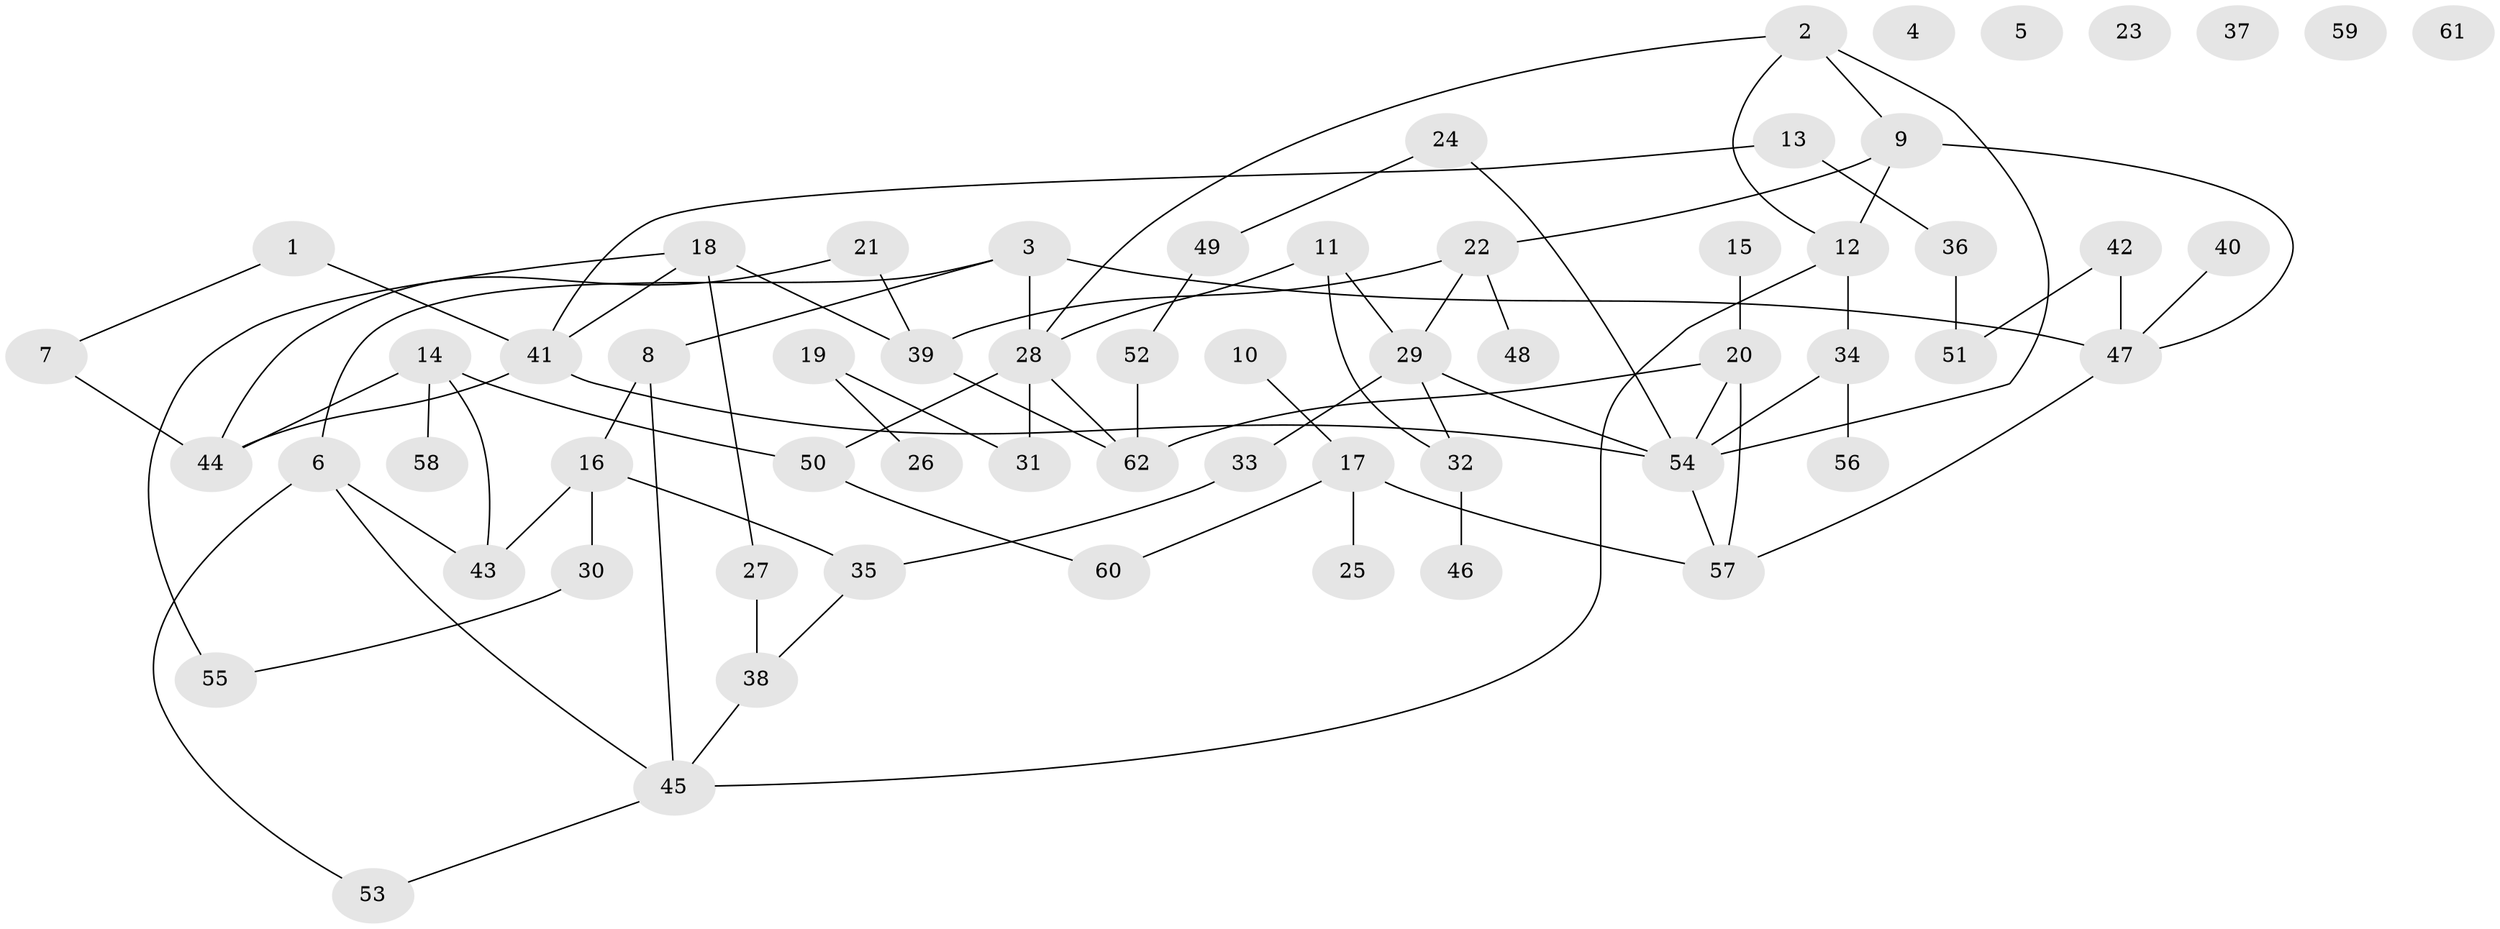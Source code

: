 // Generated by graph-tools (version 1.1) at 2025/49/03/09/25 03:49:09]
// undirected, 62 vertices, 81 edges
graph export_dot {
graph [start="1"]
  node [color=gray90,style=filled];
  1;
  2;
  3;
  4;
  5;
  6;
  7;
  8;
  9;
  10;
  11;
  12;
  13;
  14;
  15;
  16;
  17;
  18;
  19;
  20;
  21;
  22;
  23;
  24;
  25;
  26;
  27;
  28;
  29;
  30;
  31;
  32;
  33;
  34;
  35;
  36;
  37;
  38;
  39;
  40;
  41;
  42;
  43;
  44;
  45;
  46;
  47;
  48;
  49;
  50;
  51;
  52;
  53;
  54;
  55;
  56;
  57;
  58;
  59;
  60;
  61;
  62;
  1 -- 7;
  1 -- 41;
  2 -- 9;
  2 -- 12;
  2 -- 28;
  2 -- 54;
  3 -- 6;
  3 -- 8;
  3 -- 28;
  3 -- 47;
  6 -- 43;
  6 -- 45;
  6 -- 53;
  7 -- 44;
  8 -- 16;
  8 -- 45;
  9 -- 12;
  9 -- 22;
  9 -- 47;
  10 -- 17;
  11 -- 28;
  11 -- 29;
  11 -- 32;
  12 -- 34;
  12 -- 45;
  13 -- 36;
  13 -- 41;
  14 -- 43;
  14 -- 44;
  14 -- 50;
  14 -- 58;
  15 -- 20;
  16 -- 30;
  16 -- 35;
  16 -- 43;
  17 -- 25;
  17 -- 57;
  17 -- 60;
  18 -- 27;
  18 -- 39;
  18 -- 41;
  18 -- 55;
  19 -- 26;
  19 -- 31;
  20 -- 54;
  20 -- 57;
  20 -- 62;
  21 -- 39;
  21 -- 44;
  22 -- 29;
  22 -- 39;
  22 -- 48;
  24 -- 49;
  24 -- 54;
  27 -- 38;
  28 -- 31;
  28 -- 50;
  28 -- 62;
  29 -- 32;
  29 -- 33;
  29 -- 54;
  30 -- 55;
  32 -- 46;
  33 -- 35;
  34 -- 54;
  34 -- 56;
  35 -- 38;
  36 -- 51;
  38 -- 45;
  39 -- 62;
  40 -- 47;
  41 -- 44;
  41 -- 54;
  42 -- 47;
  42 -- 51;
  45 -- 53;
  47 -- 57;
  49 -- 52;
  50 -- 60;
  52 -- 62;
  54 -- 57;
}
